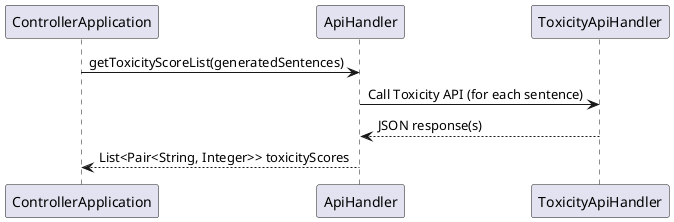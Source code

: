 @startuml

ControllerApplication -> ApiHandler: getToxicityScoreList(generatedSentences) 
ApiHandler -> ToxicityApiHandler: Call Toxicity API (for each sentence) 
ToxicityApiHandler --> ApiHandler: JSON response(s) 
ApiHandler --> ControllerApplication: List<Pair<String, Integer>> toxicityScores 

@enduml